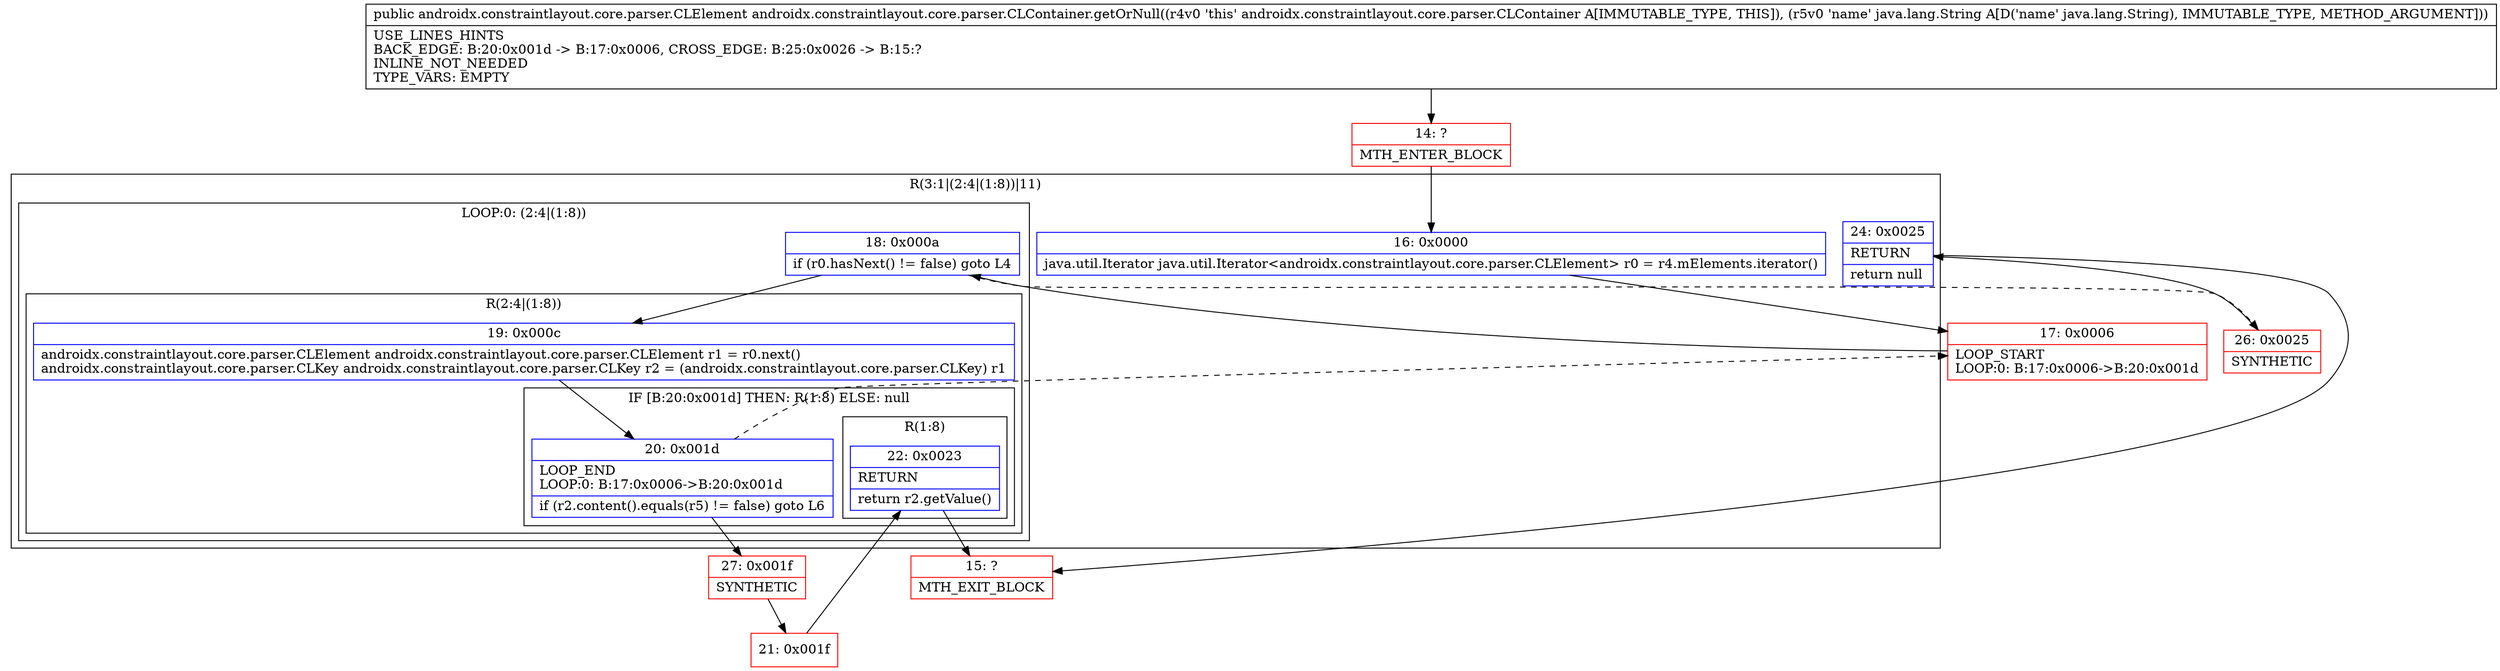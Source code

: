 digraph "CFG forandroidx.constraintlayout.core.parser.CLContainer.getOrNull(Ljava\/lang\/String;)Landroidx\/constraintlayout\/core\/parser\/CLElement;" {
subgraph cluster_Region_502503636 {
label = "R(3:1|(2:4|(1:8))|11)";
node [shape=record,color=blue];
Node_16 [shape=record,label="{16\:\ 0x0000|java.util.Iterator java.util.Iterator\<androidx.constraintlayout.core.parser.CLElement\> r0 = r4.mElements.iterator()\l}"];
subgraph cluster_LoopRegion_1243091707 {
label = "LOOP:0: (2:4|(1:8))";
node [shape=record,color=blue];
Node_18 [shape=record,label="{18\:\ 0x000a|if (r0.hasNext() != false) goto L4\l}"];
subgraph cluster_Region_1464774298 {
label = "R(2:4|(1:8))";
node [shape=record,color=blue];
Node_19 [shape=record,label="{19\:\ 0x000c|androidx.constraintlayout.core.parser.CLElement androidx.constraintlayout.core.parser.CLElement r1 = r0.next()\landroidx.constraintlayout.core.parser.CLKey androidx.constraintlayout.core.parser.CLKey r2 = (androidx.constraintlayout.core.parser.CLKey) r1\l}"];
subgraph cluster_IfRegion_1182154876 {
label = "IF [B:20:0x001d] THEN: R(1:8) ELSE: null";
node [shape=record,color=blue];
Node_20 [shape=record,label="{20\:\ 0x001d|LOOP_END\lLOOP:0: B:17:0x0006\-\>B:20:0x001d\l|if (r2.content().equals(r5) != false) goto L6\l}"];
subgraph cluster_Region_1195529566 {
label = "R(1:8)";
node [shape=record,color=blue];
Node_22 [shape=record,label="{22\:\ 0x0023|RETURN\l|return r2.getValue()\l}"];
}
}
}
}
Node_24 [shape=record,label="{24\:\ 0x0025|RETURN\l|return null\l}"];
}
Node_14 [shape=record,color=red,label="{14\:\ ?|MTH_ENTER_BLOCK\l}"];
Node_17 [shape=record,color=red,label="{17\:\ 0x0006|LOOP_START\lLOOP:0: B:17:0x0006\-\>B:20:0x001d\l}"];
Node_27 [shape=record,color=red,label="{27\:\ 0x001f|SYNTHETIC\l}"];
Node_21 [shape=record,color=red,label="{21\:\ 0x001f}"];
Node_15 [shape=record,color=red,label="{15\:\ ?|MTH_EXIT_BLOCK\l}"];
Node_26 [shape=record,color=red,label="{26\:\ 0x0025|SYNTHETIC\l}"];
MethodNode[shape=record,label="{public androidx.constraintlayout.core.parser.CLElement androidx.constraintlayout.core.parser.CLContainer.getOrNull((r4v0 'this' androidx.constraintlayout.core.parser.CLContainer A[IMMUTABLE_TYPE, THIS]), (r5v0 'name' java.lang.String A[D('name' java.lang.String), IMMUTABLE_TYPE, METHOD_ARGUMENT]))  | USE_LINES_HINTS\lBACK_EDGE: B:20:0x001d \-\> B:17:0x0006, CROSS_EDGE: B:25:0x0026 \-\> B:15:?\lINLINE_NOT_NEEDED\lTYPE_VARS: EMPTY\l}"];
MethodNode -> Node_14;Node_16 -> Node_17;
Node_18 -> Node_19;
Node_18 -> Node_26[style=dashed];
Node_19 -> Node_20;
Node_20 -> Node_17[style=dashed];
Node_20 -> Node_27;
Node_22 -> Node_15;
Node_24 -> Node_15;
Node_14 -> Node_16;
Node_17 -> Node_18;
Node_27 -> Node_21;
Node_21 -> Node_22;
Node_26 -> Node_24;
}

